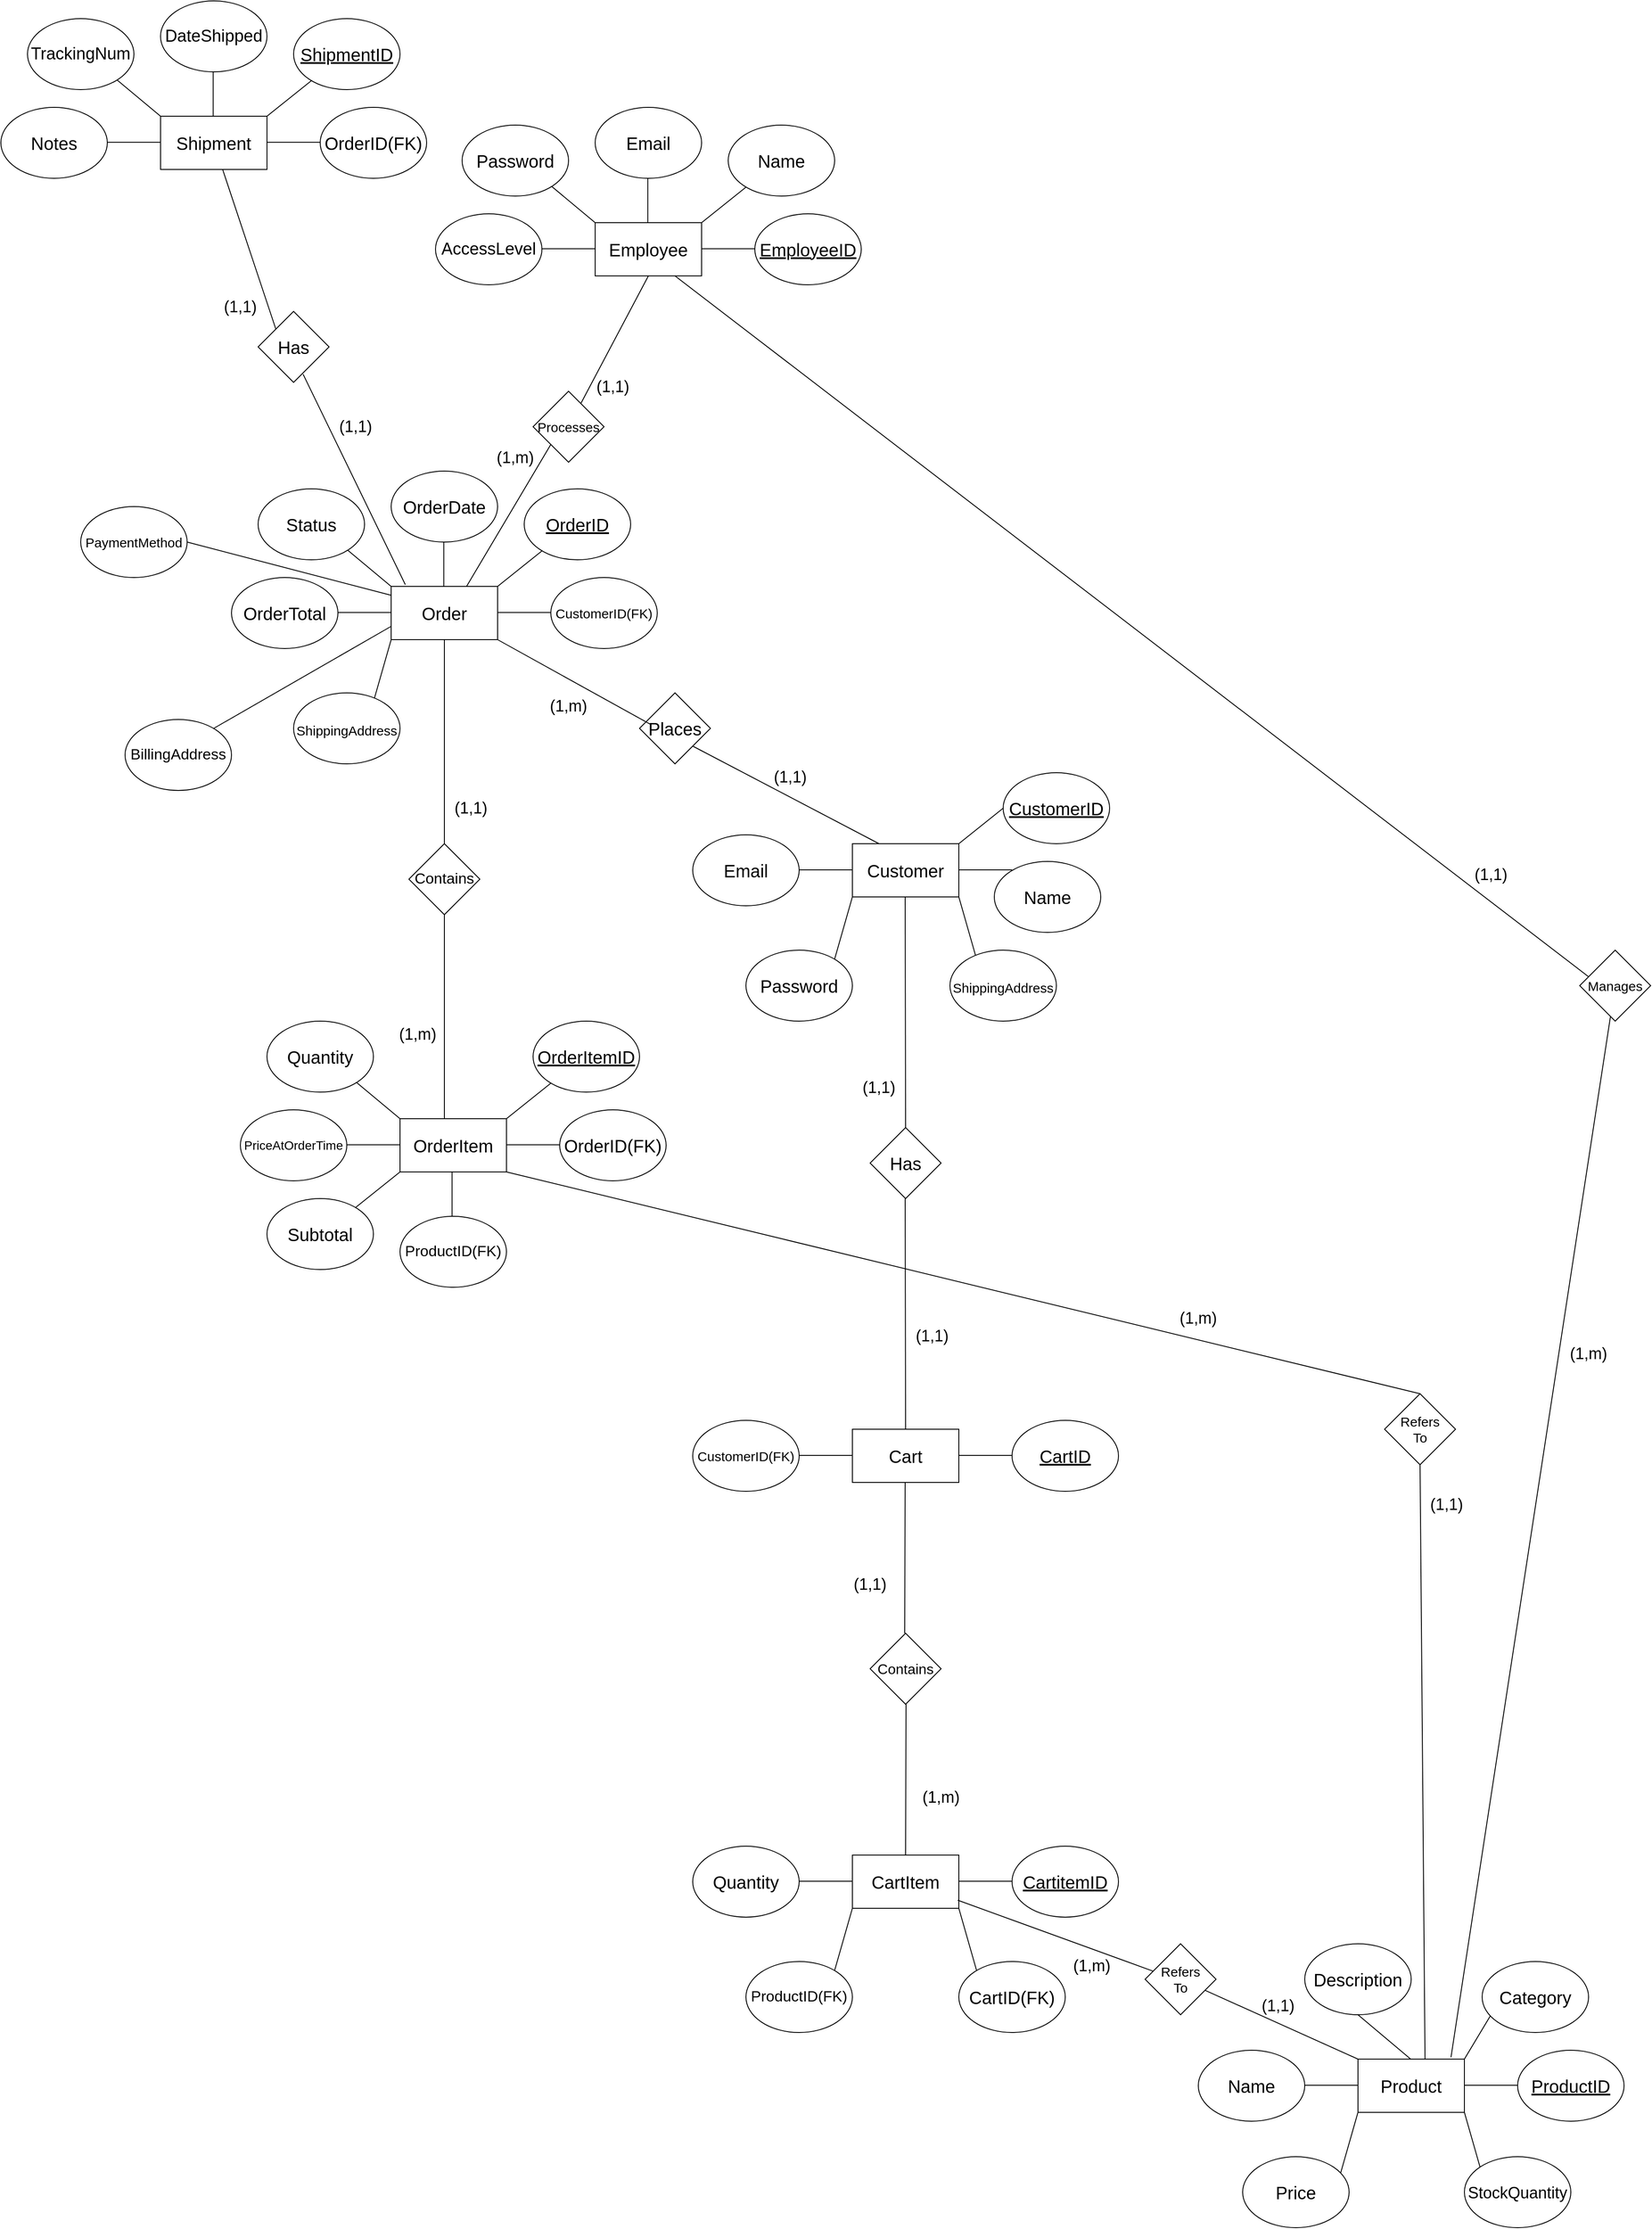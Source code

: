 <mxfile version="26.2.12">
  <diagram name="Page-1" id="-szqYYYk8ifJ6T_UxtlY">
    <mxGraphModel dx="3147" dy="559" grid="1" gridSize="10" guides="1" tooltips="1" connect="1" arrows="1" fold="1" page="1" pageScale="1" pageWidth="2000" pageHeight="1500" math="0" shadow="0">
      <root>
        <mxCell id="0" />
        <mxCell id="1" parent="0" />
        <mxCell id="KvInxFPOj0XlNf-vqHQx-1" value="&lt;span style=&quot;font-size: 20px;&quot;&gt;Customer&lt;/span&gt;" style="rounded=0;whiteSpace=wrap;html=1;" parent="1" vertex="1">
          <mxGeometry x="110" y="1160" width="120" height="60" as="geometry" />
        </mxCell>
        <mxCell id="KvInxFPOj0XlNf-vqHQx-3" value="&lt;span style=&quot;font-size: 20px;&quot;&gt;Name&lt;/span&gt;" style="ellipse;whiteSpace=wrap;html=1;" parent="1" vertex="1">
          <mxGeometry x="270" y="1180" width="120" height="80" as="geometry" />
        </mxCell>
        <mxCell id="KvInxFPOj0XlNf-vqHQx-5" value="" style="endArrow=none;html=1;rounded=0;" parent="1" edge="1">
          <mxGeometry width="50" height="50" relative="1" as="geometry">
            <mxPoint x="50" y="1189.5" as="sourcePoint" />
            <mxPoint x="110" y="1189.5" as="targetPoint" />
          </mxGeometry>
        </mxCell>
        <mxCell id="KvInxFPOj0XlNf-vqHQx-6" value="&lt;span style=&quot;font-size: 20px;&quot;&gt;Email&lt;/span&gt;" style="ellipse;whiteSpace=wrap;html=1;" parent="1" vertex="1">
          <mxGeometry x="-70" y="1150" width="120" height="80" as="geometry" />
        </mxCell>
        <mxCell id="KvInxFPOj0XlNf-vqHQx-7" value="" style="endArrow=none;html=1;rounded=0;labelPosition=center;verticalLabelPosition=middle;align=center;verticalAlign=middle;" parent="1" edge="1">
          <mxGeometry width="50" height="50" relative="1" as="geometry">
            <mxPoint x="90" y="1290" as="sourcePoint" />
            <mxPoint x="110" y="1220" as="targetPoint" />
          </mxGeometry>
        </mxCell>
        <mxCell id="KvInxFPOj0XlNf-vqHQx-10" value="" style="endArrow=none;html=1;rounded=0;" parent="1" edge="1">
          <mxGeometry width="50" height="50" relative="1" as="geometry">
            <mxPoint x="230" y="1189.5" as="sourcePoint" />
            <mxPoint x="290" y="1189.5" as="targetPoint" />
          </mxGeometry>
        </mxCell>
        <mxCell id="KvInxFPOj0XlNf-vqHQx-11" value="" style="endArrow=none;html=1;rounded=0;labelPosition=center;verticalLabelPosition=middle;align=center;verticalAlign=middle;" parent="1" edge="1">
          <mxGeometry width="50" height="50" relative="1" as="geometry">
            <mxPoint x="250" y="1290" as="sourcePoint" />
            <mxPoint x="230" y="1220" as="targetPoint" />
          </mxGeometry>
        </mxCell>
        <mxCell id="KvInxFPOj0XlNf-vqHQx-12" value="Password" style="ellipse;whiteSpace=wrap;html=1;fontSize=20;" parent="1" vertex="1">
          <mxGeometry x="-10" y="1280" width="120" height="80" as="geometry" />
        </mxCell>
        <mxCell id="KvInxFPOj0XlNf-vqHQx-13" value="&lt;font style=&quot;font-size: 15px;&quot;&gt;ShippingAddress&lt;/font&gt;" style="ellipse;whiteSpace=wrap;html=1;fontSize=20;" parent="1" vertex="1">
          <mxGeometry x="220" y="1280" width="120" height="80" as="geometry" />
        </mxCell>
        <mxCell id="KvInxFPOj0XlNf-vqHQx-14" value="" style="endArrow=none;html=1;rounded=0;" parent="1" edge="1">
          <mxGeometry width="50" height="50" relative="1" as="geometry">
            <mxPoint x="170" y="1480" as="sourcePoint" />
            <mxPoint x="169.5" y="1220" as="targetPoint" />
          </mxGeometry>
        </mxCell>
        <mxCell id="KvInxFPOj0XlNf-vqHQx-15" value="&lt;font style=&quot;font-size: 20px;&quot;&gt;Has&lt;/font&gt;" style="rhombus;whiteSpace=wrap;html=1;" parent="1" vertex="1">
          <mxGeometry x="130" y="1480" width="80" height="80" as="geometry" />
        </mxCell>
        <mxCell id="KvInxFPOj0XlNf-vqHQx-16" value="" style="endArrow=none;html=1;rounded=0;" parent="1" edge="1">
          <mxGeometry width="50" height="50" relative="1" as="geometry">
            <mxPoint x="170" y="1820" as="sourcePoint" />
            <mxPoint x="169.5" y="1560" as="targetPoint" />
          </mxGeometry>
        </mxCell>
        <mxCell id="KvInxFPOj0XlNf-vqHQx-17" value="&lt;font style=&quot;font-size: 20px;&quot;&gt;Cart&lt;/font&gt;" style="rounded=0;whiteSpace=wrap;html=1;" parent="1" vertex="1">
          <mxGeometry x="110" y="1820" width="120" height="60" as="geometry" />
        </mxCell>
        <mxCell id="XsVhqAIFuFSRFd4ncmZm-1" value="&lt;font style=&quot;font-size: 18px;&quot;&gt;(1,1)&lt;/font&gt;" style="text;html=1;align=center;verticalAlign=middle;whiteSpace=wrap;rounded=0;" parent="1" vertex="1">
          <mxGeometry x="110" y="1420" width="60" height="30" as="geometry" />
        </mxCell>
        <mxCell id="XsVhqAIFuFSRFd4ncmZm-2" value="&lt;font style=&quot;font-size: 18px;&quot;&gt;(1,1)&lt;/font&gt;" style="text;html=1;align=center;verticalAlign=middle;whiteSpace=wrap;rounded=0;" parent="1" vertex="1">
          <mxGeometry x="170" y="1700" width="60" height="30" as="geometry" />
        </mxCell>
        <mxCell id="XsVhqAIFuFSRFd4ncmZm-5" value="&lt;span style=&quot;font-size: 20px;&quot;&gt;&lt;u&gt;CartID&lt;/u&gt;&lt;/span&gt;" style="ellipse;whiteSpace=wrap;html=1;" parent="1" vertex="1">
          <mxGeometry x="290" y="1810" width="120" height="80" as="geometry" />
        </mxCell>
        <mxCell id="XsVhqAIFuFSRFd4ncmZm-6" value="" style="endArrow=none;html=1;rounded=0;" parent="1" edge="1">
          <mxGeometry width="50" height="50" relative="1" as="geometry">
            <mxPoint x="230" y="1160" as="sourcePoint" />
            <mxPoint x="280" y="1120" as="targetPoint" />
          </mxGeometry>
        </mxCell>
        <mxCell id="XsVhqAIFuFSRFd4ncmZm-7" value="&lt;span style=&quot;font-size: 20px;&quot;&gt;&lt;u&gt;CustomerID&lt;/u&gt;&lt;/span&gt;" style="ellipse;whiteSpace=wrap;html=1;" parent="1" vertex="1">
          <mxGeometry x="280" y="1080" width="120" height="80" as="geometry" />
        </mxCell>
        <mxCell id="XsVhqAIFuFSRFd4ncmZm-8" value="" style="endArrow=none;html=1;rounded=0;" parent="1" edge="1">
          <mxGeometry width="50" height="50" relative="1" as="geometry">
            <mxPoint x="50" y="1849.5" as="sourcePoint" />
            <mxPoint x="110" y="1849.5" as="targetPoint" />
          </mxGeometry>
        </mxCell>
        <mxCell id="XsVhqAIFuFSRFd4ncmZm-10" value="&lt;font style=&quot;font-size: 15px;&quot;&gt;CustomerID(FK)&lt;/font&gt;" style="ellipse;whiteSpace=wrap;html=1;" parent="1" vertex="1">
          <mxGeometry x="-70" y="1810" width="120" height="80" as="geometry" />
        </mxCell>
        <mxCell id="XsVhqAIFuFSRFd4ncmZm-11" value="&lt;span style=&quot;font-size: 20px;&quot;&gt;Product&lt;/span&gt;" style="rounded=0;whiteSpace=wrap;html=1;" parent="1" vertex="1">
          <mxGeometry x="680" y="2530" width="120" height="60" as="geometry" />
        </mxCell>
        <mxCell id="XsVhqAIFuFSRFd4ncmZm-12" value="" style="endArrow=none;html=1;rounded=0;" parent="1" edge="1">
          <mxGeometry width="50" height="50" relative="1" as="geometry">
            <mxPoint x="230" y="1849.44" as="sourcePoint" />
            <mxPoint x="290" y="1849.44" as="targetPoint" />
          </mxGeometry>
        </mxCell>
        <mxCell id="XsVhqAIFuFSRFd4ncmZm-13" value="" style="endArrow=none;html=1;rounded=0;" parent="1" edge="1">
          <mxGeometry width="50" height="50" relative="1" as="geometry">
            <mxPoint x="800" y="2559.44" as="sourcePoint" />
            <mxPoint x="860" y="2559.44" as="targetPoint" />
          </mxGeometry>
        </mxCell>
        <mxCell id="XsVhqAIFuFSRFd4ncmZm-14" value="&lt;span style=&quot;font-size: 20px;&quot;&gt;&lt;u&gt;ProductI&lt;/u&gt;&lt;/span&gt;&lt;u style=&quot;font-size: 20px; background-color: transparent; color: light-dark(rgb(0, 0, 0), rgb(255, 255, 255));&quot;&gt;D&lt;/u&gt;" style="ellipse;whiteSpace=wrap;html=1;" parent="1" vertex="1">
          <mxGeometry x="860" y="2520" width="120" height="80" as="geometry" />
        </mxCell>
        <mxCell id="XsVhqAIFuFSRFd4ncmZm-15" value="&lt;span style=&quot;font-size: 20px;&quot;&gt;Name&lt;/span&gt;" style="ellipse;whiteSpace=wrap;html=1;" parent="1" vertex="1">
          <mxGeometry x="500" y="2520" width="120" height="80" as="geometry" />
        </mxCell>
        <mxCell id="XsVhqAIFuFSRFd4ncmZm-16" value="" style="endArrow=none;html=1;rounded=0;" parent="1" edge="1">
          <mxGeometry width="50" height="50" relative="1" as="geometry">
            <mxPoint x="620" y="2559.44" as="sourcePoint" />
            <mxPoint x="680" y="2559.44" as="targetPoint" />
          </mxGeometry>
        </mxCell>
        <mxCell id="XsVhqAIFuFSRFd4ncmZm-17" value="" style="endArrow=none;html=1;rounded=0;labelPosition=center;verticalLabelPosition=middle;align=center;verticalAlign=middle;" parent="1" edge="1">
          <mxGeometry width="50" height="50" relative="1" as="geometry">
            <mxPoint x="660" y="2660" as="sourcePoint" />
            <mxPoint x="680" y="2590" as="targetPoint" />
          </mxGeometry>
        </mxCell>
        <mxCell id="XsVhqAIFuFSRFd4ncmZm-18" value="&lt;span style=&quot;font-size: 20px;&quot;&gt;Price&lt;/span&gt;" style="ellipse;whiteSpace=wrap;html=1;" parent="1" vertex="1">
          <mxGeometry x="550" y="2640" width="120" height="80" as="geometry" />
        </mxCell>
        <mxCell id="XsVhqAIFuFSRFd4ncmZm-19" value="" style="endArrow=none;html=1;rounded=0;labelPosition=center;verticalLabelPosition=middle;align=center;verticalAlign=middle;" parent="1" edge="1">
          <mxGeometry width="50" height="50" relative="1" as="geometry">
            <mxPoint x="820" y="2660" as="sourcePoint" />
            <mxPoint x="800" y="2590" as="targetPoint" />
          </mxGeometry>
        </mxCell>
        <mxCell id="XsVhqAIFuFSRFd4ncmZm-20" value="&lt;font style=&quot;font-size: 18px;&quot;&gt;StockQuantity&lt;/font&gt;" style="ellipse;whiteSpace=wrap;html=1;fontSize=20;" parent="1" vertex="1">
          <mxGeometry x="800" y="2640" width="120" height="80" as="geometry" />
        </mxCell>
        <mxCell id="XsVhqAIFuFSRFd4ncmZm-21" value="" style="endArrow=none;html=1;rounded=0;exitX=0.5;exitY=1;exitDx=0;exitDy=0;" parent="1" source="XsVhqAIFuFSRFd4ncmZm-22" edge="1">
          <mxGeometry width="50" height="50" relative="1" as="geometry">
            <mxPoint x="739.44" y="2480" as="sourcePoint" />
            <mxPoint x="739.44" y="2530" as="targetPoint" />
          </mxGeometry>
        </mxCell>
        <mxCell id="XsVhqAIFuFSRFd4ncmZm-22" value="&lt;span style=&quot;font-size: 20px;&quot;&gt;Description&lt;/span&gt;" style="ellipse;whiteSpace=wrap;html=1;" parent="1" vertex="1">
          <mxGeometry x="620" y="2400" width="120" height="80" as="geometry" />
        </mxCell>
        <mxCell id="XsVhqAIFuFSRFd4ncmZm-23" value="&lt;font style=&quot;font-size: 20px;&quot;&gt;CartI&lt;/font&gt;&lt;span style=&quot;font-size: 20px; background-color: transparent; color: light-dark(rgb(0, 0, 0), rgb(255, 255, 255));&quot;&gt;tem&lt;/span&gt;" style="rounded=0;whiteSpace=wrap;html=1;" parent="1" vertex="1">
          <mxGeometry x="110" y="2300" width="120" height="60" as="geometry" />
        </mxCell>
        <mxCell id="XsVhqAIFuFSRFd4ncmZm-24" value="" style="endArrow=none;html=1;rounded=0;" parent="1" edge="1">
          <mxGeometry width="50" height="50" relative="1" as="geometry">
            <mxPoint x="830" y="2480" as="sourcePoint" />
            <mxPoint x="800" y="2530" as="targetPoint" />
          </mxGeometry>
        </mxCell>
        <mxCell id="IczP0iukMA_feGXbjKvN-1" value="&lt;font style=&quot;font-size: 20px;&quot;&gt;Category&lt;/font&gt;" style="ellipse;whiteSpace=wrap;html=1;" parent="1" vertex="1">
          <mxGeometry x="820" y="2420" width="120" height="80" as="geometry" />
        </mxCell>
        <mxCell id="IczP0iukMA_feGXbjKvN-3" value="" style="endArrow=none;html=1;rounded=0;" parent="1" edge="1">
          <mxGeometry width="50" height="50" relative="1" as="geometry">
            <mxPoint x="230" y="2329.5" as="sourcePoint" />
            <mxPoint x="290" y="2329.5" as="targetPoint" />
          </mxGeometry>
        </mxCell>
        <mxCell id="IczP0iukMA_feGXbjKvN-4" value="&lt;span style=&quot;font-size: 20px;&quot;&gt;&lt;u&gt;CartitemI&lt;/u&gt;&lt;/span&gt;&lt;u style=&quot;font-size: 20px; background-color: transparent; color: light-dark(rgb(0, 0, 0), rgb(255, 255, 255));&quot;&gt;D&lt;/u&gt;" style="ellipse;whiteSpace=wrap;html=1;" parent="1" vertex="1">
          <mxGeometry x="290" y="2290" width="120" height="80" as="geometry" />
        </mxCell>
        <mxCell id="IczP0iukMA_feGXbjKvN-5" value="" style="endArrow=none;html=1;rounded=0;labelPosition=center;verticalLabelPosition=middle;align=center;verticalAlign=middle;" parent="1" edge="1">
          <mxGeometry width="50" height="50" relative="1" as="geometry">
            <mxPoint x="250" y="2430" as="sourcePoint" />
            <mxPoint x="230" y="2360" as="targetPoint" />
          </mxGeometry>
        </mxCell>
        <mxCell id="IczP0iukMA_feGXbjKvN-6" value="&lt;span style=&quot;font-size: 20px;&quot;&gt;CartID(FK)&lt;/span&gt;" style="ellipse;whiteSpace=wrap;html=1;" parent="1" vertex="1">
          <mxGeometry x="230" y="2420" width="120" height="80" as="geometry" />
        </mxCell>
        <mxCell id="IczP0iukMA_feGXbjKvN-7" value="" style="endArrow=none;html=1;rounded=0;labelPosition=center;verticalLabelPosition=middle;align=center;verticalAlign=middle;" parent="1" edge="1">
          <mxGeometry width="50" height="50" relative="1" as="geometry">
            <mxPoint x="90" y="2430" as="sourcePoint" />
            <mxPoint x="110" y="2360" as="targetPoint" />
          </mxGeometry>
        </mxCell>
        <mxCell id="IczP0iukMA_feGXbjKvN-8" value="&lt;font style=&quot;font-size: 17px;&quot;&gt;ProductID(FK)&lt;/font&gt;" style="ellipse;whiteSpace=wrap;html=1;" parent="1" vertex="1">
          <mxGeometry x="-10" y="2420" width="120" height="80" as="geometry" />
        </mxCell>
        <mxCell id="IczP0iukMA_feGXbjKvN-9" value="" style="endArrow=none;html=1;rounded=0;" parent="1" edge="1">
          <mxGeometry width="50" height="50" relative="1" as="geometry">
            <mxPoint x="50" y="2329.5" as="sourcePoint" />
            <mxPoint x="110" y="2329.5" as="targetPoint" />
          </mxGeometry>
        </mxCell>
        <mxCell id="IczP0iukMA_feGXbjKvN-10" value="&lt;span style=&quot;font-size: 20px;&quot;&gt;Quantity&lt;/span&gt;" style="ellipse;whiteSpace=wrap;html=1;" parent="1" vertex="1">
          <mxGeometry x="-70" y="2290" width="120" height="80" as="geometry" />
        </mxCell>
        <mxCell id="IczP0iukMA_feGXbjKvN-11" value="&lt;span style=&quot;font-size: 20px;&quot;&gt;Order&lt;/span&gt;" style="rounded=0;whiteSpace=wrap;html=1;" parent="1" vertex="1">
          <mxGeometry x="-410" y="870" width="120" height="60" as="geometry" />
        </mxCell>
        <mxCell id="IczP0iukMA_feGXbjKvN-12" value="" style="endArrow=none;html=1;rounded=0;" parent="1" edge="1">
          <mxGeometry width="50" height="50" relative="1" as="geometry">
            <mxPoint x="-290" y="870" as="sourcePoint" />
            <mxPoint x="-240" y="830" as="targetPoint" />
          </mxGeometry>
        </mxCell>
        <mxCell id="IczP0iukMA_feGXbjKvN-13" value="&lt;span style=&quot;font-size: 20px;&quot;&gt;&lt;u&gt;OrderID&lt;/u&gt;&lt;/span&gt;" style="ellipse;whiteSpace=wrap;html=1;" parent="1" vertex="1">
          <mxGeometry x="-260" y="760" width="120" height="80" as="geometry" />
        </mxCell>
        <mxCell id="IczP0iukMA_feGXbjKvN-14" value="" style="endArrow=none;html=1;rounded=0;" parent="1" edge="1">
          <mxGeometry width="50" height="50" relative="1" as="geometry">
            <mxPoint x="-290" y="899.33" as="sourcePoint" />
            <mxPoint x="-230" y="899.33" as="targetPoint" />
          </mxGeometry>
        </mxCell>
        <mxCell id="IczP0iukMA_feGXbjKvN-15" value="&lt;font style=&quot;font-size: 15px;&quot;&gt;CustomerID(FK)&lt;/font&gt;" style="ellipse;whiteSpace=wrap;html=1;" parent="1" vertex="1">
          <mxGeometry x="-230" y="860" width="120" height="80" as="geometry" />
        </mxCell>
        <mxCell id="IczP0iukMA_feGXbjKvN-16" value="" style="endArrow=none;html=1;rounded=0;" parent="1" edge="1">
          <mxGeometry width="50" height="50" relative="1" as="geometry">
            <mxPoint x="-350.67" y="820" as="sourcePoint" />
            <mxPoint x="-350.67" y="870" as="targetPoint" />
          </mxGeometry>
        </mxCell>
        <mxCell id="IczP0iukMA_feGXbjKvN-17" value="&lt;span style=&quot;font-size: 20px;&quot;&gt;OrderDate&lt;/span&gt;" style="ellipse;whiteSpace=wrap;html=1;" parent="1" vertex="1">
          <mxGeometry x="-410" y="740" width="120" height="80" as="geometry" />
        </mxCell>
        <mxCell id="IczP0iukMA_feGXbjKvN-19" value="" style="endArrow=none;html=1;rounded=0;labelPosition=center;verticalLabelPosition=middle;align=center;verticalAlign=middle;" parent="1" edge="1">
          <mxGeometry width="50" height="50" relative="1" as="geometry">
            <mxPoint x="-410" y="870" as="sourcePoint" />
            <mxPoint x="-470" y="820" as="targetPoint" />
          </mxGeometry>
        </mxCell>
        <mxCell id="IczP0iukMA_feGXbjKvN-20" value="&lt;span style=&quot;font-size: 20px;&quot;&gt;Status&lt;/span&gt;" style="ellipse;whiteSpace=wrap;html=1;" parent="1" vertex="1">
          <mxGeometry x="-560" y="760" width="120" height="80" as="geometry" />
        </mxCell>
        <mxCell id="IczP0iukMA_feGXbjKvN-21" value="" style="endArrow=none;html=1;rounded=0;labelPosition=center;verticalLabelPosition=middle;align=center;verticalAlign=middle;" parent="1" edge="1">
          <mxGeometry width="50" height="50" relative="1" as="geometry">
            <mxPoint x="-430" y="1000" as="sourcePoint" />
            <mxPoint x="-410" y="930" as="targetPoint" />
          </mxGeometry>
        </mxCell>
        <mxCell id="IczP0iukMA_feGXbjKvN-22" value="&lt;font style=&quot;font-size: 15px;&quot;&gt;ShippingAddress&lt;/font&gt;" style="ellipse;whiteSpace=wrap;html=1;fontSize=20;" parent="1" vertex="1">
          <mxGeometry x="-520" y="990" width="120" height="80" as="geometry" />
        </mxCell>
        <mxCell id="IczP0iukMA_feGXbjKvN-25" value="&lt;font style=&quot;font-size: 17px;&quot;&gt;BillingAddress&lt;/font&gt;" style="ellipse;whiteSpace=wrap;html=1;" parent="1" vertex="1">
          <mxGeometry x="-710" y="1020" width="120" height="80" as="geometry" />
        </mxCell>
        <mxCell id="IczP0iukMA_feGXbjKvN-26" value="" style="endArrow=none;html=1;rounded=0;" parent="1" edge="1">
          <mxGeometry width="50" height="50" relative="1" as="geometry">
            <mxPoint x="-470" y="899.33" as="sourcePoint" />
            <mxPoint x="-410" y="899.33" as="targetPoint" />
          </mxGeometry>
        </mxCell>
        <mxCell id="IczP0iukMA_feGXbjKvN-27" value="&lt;span style=&quot;font-size: 20px;&quot;&gt;OrderTotal&lt;/span&gt;" style="ellipse;whiteSpace=wrap;html=1;" parent="1" vertex="1">
          <mxGeometry x="-590" y="860" width="120" height="80" as="geometry" />
        </mxCell>
        <mxCell id="IczP0iukMA_feGXbjKvN-28" value="&lt;span style=&quot;font-size: 20px;&quot;&gt;OrderItem&lt;/span&gt;" style="rounded=0;whiteSpace=wrap;html=1;" parent="1" vertex="1">
          <mxGeometry x="-400" y="1470" width="120" height="60" as="geometry" />
        </mxCell>
        <mxCell id="IczP0iukMA_feGXbjKvN-29" value="" style="endArrow=none;html=1;rounded=0;" parent="1" edge="1">
          <mxGeometry width="50" height="50" relative="1" as="geometry">
            <mxPoint x="-280" y="1470" as="sourcePoint" />
            <mxPoint x="-230" y="1430" as="targetPoint" />
          </mxGeometry>
        </mxCell>
        <mxCell id="IczP0iukMA_feGXbjKvN-30" value="&lt;span style=&quot;font-size: 20px;&quot;&gt;&lt;u&gt;OrderItemID&lt;/u&gt;&lt;/span&gt;" style="ellipse;whiteSpace=wrap;html=1;" parent="1" vertex="1">
          <mxGeometry x="-250" y="1360" width="120" height="80" as="geometry" />
        </mxCell>
        <mxCell id="IczP0iukMA_feGXbjKvN-31" value="" style="endArrow=none;html=1;rounded=0;" parent="1" edge="1">
          <mxGeometry width="50" height="50" relative="1" as="geometry">
            <mxPoint x="-280" y="1499.33" as="sourcePoint" />
            <mxPoint x="-220" y="1499.33" as="targetPoint" />
          </mxGeometry>
        </mxCell>
        <mxCell id="IczP0iukMA_feGXbjKvN-32" value="&lt;span style=&quot;font-size: 20px;&quot;&gt;OrderID(FK)&lt;/span&gt;" style="ellipse;whiteSpace=wrap;html=1;" parent="1" vertex="1">
          <mxGeometry x="-220" y="1460" width="120" height="80" as="geometry" />
        </mxCell>
        <mxCell id="IczP0iukMA_feGXbjKvN-33" value="" style="endArrow=none;html=1;rounded=0;" parent="1" edge="1">
          <mxGeometry width="50" height="50" relative="1" as="geometry">
            <mxPoint x="-341.33" y="1530" as="sourcePoint" />
            <mxPoint x="-341.33" y="1580" as="targetPoint" />
          </mxGeometry>
        </mxCell>
        <mxCell id="IczP0iukMA_feGXbjKvN-34" value="&lt;font style=&quot;font-size: 17px;&quot;&gt;ProductID(FK)&lt;/font&gt;" style="ellipse;whiteSpace=wrap;html=1;" parent="1" vertex="1">
          <mxGeometry x="-400" y="1580" width="120" height="80" as="geometry" />
        </mxCell>
        <mxCell id="IczP0iukMA_feGXbjKvN-35" value="" style="endArrow=none;html=1;rounded=0;labelPosition=center;verticalLabelPosition=middle;align=center;verticalAlign=middle;" parent="1" edge="1">
          <mxGeometry width="50" height="50" relative="1" as="geometry">
            <mxPoint x="-400" y="1470" as="sourcePoint" />
            <mxPoint x="-460" y="1420" as="targetPoint" />
          </mxGeometry>
        </mxCell>
        <mxCell id="IczP0iukMA_feGXbjKvN-36" value="&lt;span style=&quot;font-size: 20px;&quot;&gt;Quantity&lt;/span&gt;" style="ellipse;whiteSpace=wrap;html=1;" parent="1" vertex="1">
          <mxGeometry x="-550" y="1360" width="120" height="80" as="geometry" />
        </mxCell>
        <mxCell id="IczP0iukMA_feGXbjKvN-41" value="" style="endArrow=none;html=1;rounded=0;" parent="1" edge="1">
          <mxGeometry width="50" height="50" relative="1" as="geometry">
            <mxPoint x="-460" y="1499.33" as="sourcePoint" />
            <mxPoint x="-400" y="1499.33" as="targetPoint" />
          </mxGeometry>
        </mxCell>
        <mxCell id="IczP0iukMA_feGXbjKvN-42" value="&lt;font style=&quot;font-size: 14px;&quot;&gt;PriceAtOrderTime&lt;/font&gt;" style="ellipse;whiteSpace=wrap;html=1;" parent="1" vertex="1">
          <mxGeometry x="-580" y="1460" width="120" height="80" as="geometry" />
        </mxCell>
        <mxCell id="IczP0iukMA_feGXbjKvN-43" value="&lt;span style=&quot;font-size: 20px;&quot;&gt;Employee&lt;/span&gt;" style="rounded=0;whiteSpace=wrap;html=1;" parent="1" vertex="1">
          <mxGeometry x="-180" y="460" width="120" height="60" as="geometry" />
        </mxCell>
        <mxCell id="IczP0iukMA_feGXbjKvN-44" value="" style="endArrow=none;html=1;rounded=0;" parent="1" edge="1">
          <mxGeometry width="50" height="50" relative="1" as="geometry">
            <mxPoint x="-60" y="460" as="sourcePoint" />
            <mxPoint x="-10" y="420" as="targetPoint" />
          </mxGeometry>
        </mxCell>
        <mxCell id="IczP0iukMA_feGXbjKvN-45" value="&lt;span style=&quot;font-size: 20px;&quot;&gt;Name&lt;/span&gt;" style="ellipse;whiteSpace=wrap;html=1;" parent="1" vertex="1">
          <mxGeometry x="-30" y="350" width="120" height="80" as="geometry" />
        </mxCell>
        <mxCell id="IczP0iukMA_feGXbjKvN-46" value="" style="endArrow=none;html=1;rounded=0;" parent="1" edge="1">
          <mxGeometry width="50" height="50" relative="1" as="geometry">
            <mxPoint x="-60" y="489.33" as="sourcePoint" />
            <mxPoint y="489.33" as="targetPoint" />
          </mxGeometry>
        </mxCell>
        <mxCell id="IczP0iukMA_feGXbjKvN-47" value="&lt;span style=&quot;font-size: 20px;&quot;&gt;&lt;u&gt;EmployeeID&lt;/u&gt;&lt;/span&gt;" style="ellipse;whiteSpace=wrap;html=1;" parent="1" vertex="1">
          <mxGeometry y="450" width="120" height="80" as="geometry" />
        </mxCell>
        <mxCell id="IczP0iukMA_feGXbjKvN-48" value="" style="endArrow=none;html=1;rounded=0;" parent="1" edge="1">
          <mxGeometry width="50" height="50" relative="1" as="geometry">
            <mxPoint x="-120.67" y="410" as="sourcePoint" />
            <mxPoint x="-120.67" y="460" as="targetPoint" />
          </mxGeometry>
        </mxCell>
        <mxCell id="IczP0iukMA_feGXbjKvN-49" value="&lt;span style=&quot;font-size: 20px;&quot;&gt;Email&lt;/span&gt;" style="ellipse;whiteSpace=wrap;html=1;" parent="1" vertex="1">
          <mxGeometry x="-180" y="330" width="120" height="80" as="geometry" />
        </mxCell>
        <mxCell id="IczP0iukMA_feGXbjKvN-50" value="" style="endArrow=none;html=1;rounded=0;labelPosition=center;verticalLabelPosition=middle;align=center;verticalAlign=middle;" parent="1" edge="1">
          <mxGeometry width="50" height="50" relative="1" as="geometry">
            <mxPoint x="-180" y="460" as="sourcePoint" />
            <mxPoint x="-240" y="410" as="targetPoint" />
          </mxGeometry>
        </mxCell>
        <mxCell id="IczP0iukMA_feGXbjKvN-51" value="&lt;span style=&quot;font-size: 20px;&quot;&gt;Password&lt;/span&gt;" style="ellipse;whiteSpace=wrap;html=1;" parent="1" vertex="1">
          <mxGeometry x="-330" y="350" width="120" height="80" as="geometry" />
        </mxCell>
        <mxCell id="IczP0iukMA_feGXbjKvN-56" value="" style="endArrow=none;html=1;rounded=0;" parent="1" edge="1">
          <mxGeometry width="50" height="50" relative="1" as="geometry">
            <mxPoint x="-240" y="489.33" as="sourcePoint" />
            <mxPoint x="-180" y="489.33" as="targetPoint" />
          </mxGeometry>
        </mxCell>
        <mxCell id="IczP0iukMA_feGXbjKvN-57" value="&lt;font style=&quot;font-size: 19px;&quot;&gt;AccessLevel&lt;/font&gt;" style="ellipse;whiteSpace=wrap;html=1;" parent="1" vertex="1">
          <mxGeometry x="-360" y="450" width="120" height="80" as="geometry" />
        </mxCell>
        <mxCell id="IczP0iukMA_feGXbjKvN-58" value="&lt;span style=&quot;font-size: 20px;&quot;&gt;Shipment&lt;/span&gt;" style="rounded=0;whiteSpace=wrap;html=1;" parent="1" vertex="1">
          <mxGeometry x="-670" y="340" width="120" height="60" as="geometry" />
        </mxCell>
        <mxCell id="IczP0iukMA_feGXbjKvN-59" value="" style="endArrow=none;html=1;rounded=0;" parent="1" edge="1">
          <mxGeometry width="50" height="50" relative="1" as="geometry">
            <mxPoint x="-550" y="340" as="sourcePoint" />
            <mxPoint x="-500" y="300" as="targetPoint" />
          </mxGeometry>
        </mxCell>
        <mxCell id="IczP0iukMA_feGXbjKvN-60" value="&lt;span style=&quot;font-size: 20px;&quot;&gt;&lt;u&gt;ShipmentID&lt;/u&gt;&lt;/span&gt;" style="ellipse;whiteSpace=wrap;html=1;" parent="1" vertex="1">
          <mxGeometry x="-520" y="230" width="120" height="80" as="geometry" />
        </mxCell>
        <mxCell id="IczP0iukMA_feGXbjKvN-61" value="" style="endArrow=none;html=1;rounded=0;" parent="1" edge="1">
          <mxGeometry width="50" height="50" relative="1" as="geometry">
            <mxPoint x="-550" y="369.33" as="sourcePoint" />
            <mxPoint x="-490" y="369.33" as="targetPoint" />
          </mxGeometry>
        </mxCell>
        <mxCell id="IczP0iukMA_feGXbjKvN-62" value="&lt;span style=&quot;font-size: 20px;&quot;&gt;OrderID(FK)&lt;/span&gt;" style="ellipse;whiteSpace=wrap;html=1;" parent="1" vertex="1">
          <mxGeometry x="-490" y="330" width="120" height="80" as="geometry" />
        </mxCell>
        <mxCell id="IczP0iukMA_feGXbjKvN-63" value="" style="endArrow=none;html=1;rounded=0;" parent="1" edge="1">
          <mxGeometry width="50" height="50" relative="1" as="geometry">
            <mxPoint x="-610.67" y="290" as="sourcePoint" />
            <mxPoint x="-610.67" y="340" as="targetPoint" />
          </mxGeometry>
        </mxCell>
        <mxCell id="IczP0iukMA_feGXbjKvN-64" value="&lt;font style=&quot;font-size: 19px;&quot;&gt;DateShipped&lt;/font&gt;" style="ellipse;whiteSpace=wrap;html=1;" parent="1" vertex="1">
          <mxGeometry x="-670" y="210" width="120" height="80" as="geometry" />
        </mxCell>
        <mxCell id="IczP0iukMA_feGXbjKvN-65" value="" style="endArrow=none;html=1;rounded=0;labelPosition=center;verticalLabelPosition=middle;align=center;verticalAlign=middle;" parent="1" edge="1">
          <mxGeometry width="50" height="50" relative="1" as="geometry">
            <mxPoint x="-670" y="340" as="sourcePoint" />
            <mxPoint x="-730" y="290" as="targetPoint" />
          </mxGeometry>
        </mxCell>
        <mxCell id="IczP0iukMA_feGXbjKvN-66" value="&lt;font style=&quot;font-size: 19px;&quot;&gt;TrackingNum&lt;/font&gt;" style="ellipse;whiteSpace=wrap;html=1;" parent="1" vertex="1">
          <mxGeometry x="-820" y="230" width="120" height="80" as="geometry" />
        </mxCell>
        <mxCell id="IczP0iukMA_feGXbjKvN-67" value="" style="endArrow=none;html=1;rounded=0;" parent="1" edge="1">
          <mxGeometry width="50" height="50" relative="1" as="geometry">
            <mxPoint x="-730" y="369.33" as="sourcePoint" />
            <mxPoint x="-670" y="369.33" as="targetPoint" />
          </mxGeometry>
        </mxCell>
        <mxCell id="IczP0iukMA_feGXbjKvN-68" value="&lt;font style=&quot;font-size: 20px;&quot;&gt;Notes&lt;/font&gt;" style="ellipse;whiteSpace=wrap;html=1;" parent="1" vertex="1">
          <mxGeometry x="-850" y="330" width="120" height="80" as="geometry" />
        </mxCell>
        <mxCell id="IczP0iukMA_feGXbjKvN-69" value="" style="endArrow=none;html=1;rounded=0;" parent="1" edge="1">
          <mxGeometry width="50" height="50" relative="1" as="geometry">
            <mxPoint x="169" y="2050" as="sourcePoint" />
            <mxPoint x="169.47" y="1880" as="targetPoint" />
          </mxGeometry>
        </mxCell>
        <mxCell id="IczP0iukMA_feGXbjKvN-70" value="&lt;font style=&quot;font-size: 16px;&quot;&gt;Contains&lt;/font&gt;" style="rhombus;whiteSpace=wrap;html=1;" parent="1" vertex="1">
          <mxGeometry x="130" y="2050" width="80" height="80" as="geometry" />
        </mxCell>
        <mxCell id="IczP0iukMA_feGXbjKvN-71" value="" style="endArrow=none;html=1;rounded=0;" parent="1" edge="1">
          <mxGeometry width="50" height="50" relative="1" as="geometry">
            <mxPoint x="170" y="2300" as="sourcePoint" />
            <mxPoint x="170.47" y="2130" as="targetPoint" />
          </mxGeometry>
        </mxCell>
        <mxCell id="IczP0iukMA_feGXbjKvN-72" value="&lt;font style=&quot;font-size: 18px;&quot;&gt;(1,1)&lt;/font&gt;" style="text;html=1;align=center;verticalAlign=middle;whiteSpace=wrap;rounded=0;" parent="1" vertex="1">
          <mxGeometry x="100" y="1980" width="60" height="30" as="geometry" />
        </mxCell>
        <mxCell id="IczP0iukMA_feGXbjKvN-73" value="&lt;font style=&quot;font-size: 18px;&quot;&gt;(1,m)&lt;/font&gt;" style="text;html=1;align=center;verticalAlign=middle;whiteSpace=wrap;rounded=0;" parent="1" vertex="1">
          <mxGeometry x="180" y="2220" width="60" height="30" as="geometry" />
        </mxCell>
        <mxCell id="IczP0iukMA_feGXbjKvN-75" value="&lt;font style=&quot;font-size: 15px;&quot;&gt;Refers&lt;/font&gt;&lt;div&gt;&lt;font style=&quot;font-size: 15px;&quot;&gt;To&lt;/font&gt;&lt;/div&gt;" style="rhombus;whiteSpace=wrap;html=1;" parent="1" vertex="1">
          <mxGeometry x="440" y="2400" width="80" height="80" as="geometry" />
        </mxCell>
        <mxCell id="IczP0iukMA_feGXbjKvN-76" value="" style="endArrow=none;html=1;rounded=0;exitX=0;exitY=0;exitDx=0;exitDy=0;" parent="1" source="XsVhqAIFuFSRFd4ncmZm-11" target="IczP0iukMA_feGXbjKvN-75" edge="1">
          <mxGeometry width="50" height="50" relative="1" as="geometry">
            <mxPoint x="560" y="2530" as="sourcePoint" />
            <mxPoint x="610" y="2480" as="targetPoint" />
          </mxGeometry>
        </mxCell>
        <mxCell id="IczP0iukMA_feGXbjKvN-77" value="" style="endArrow=none;html=1;rounded=0;exitX=0.99;exitY=0.848;exitDx=0;exitDy=0;exitPerimeter=0;entryX=0.119;entryY=0.388;entryDx=0;entryDy=0;entryPerimeter=0;" parent="1" source="XsVhqAIFuFSRFd4ncmZm-23" target="IczP0iukMA_feGXbjKvN-75" edge="1">
          <mxGeometry width="50" height="50" relative="1" as="geometry">
            <mxPoint x="240" y="2360" as="sourcePoint" />
            <mxPoint x="570" y="2470" as="targetPoint" />
          </mxGeometry>
        </mxCell>
        <mxCell id="IczP0iukMA_feGXbjKvN-78" value="&lt;font style=&quot;font-size: 18px;&quot;&gt;(1,1)&lt;/font&gt;" style="text;html=1;align=center;verticalAlign=middle;whiteSpace=wrap;rounded=0;" parent="1" vertex="1">
          <mxGeometry x="560" y="2455" width="60" height="30" as="geometry" />
        </mxCell>
        <mxCell id="IczP0iukMA_feGXbjKvN-79" value="&lt;font style=&quot;font-size: 18px;&quot;&gt;(1,m)&lt;/font&gt;" style="text;html=1;align=center;verticalAlign=middle;whiteSpace=wrap;rounded=0;" parent="1" vertex="1">
          <mxGeometry x="350" y="2410" width="60" height="30" as="geometry" />
        </mxCell>
        <mxCell id="IczP0iukMA_feGXbjKvN-81" value="&lt;span style=&quot;font-size: 20px;&quot;&gt;Places&lt;/span&gt;" style="rhombus;whiteSpace=wrap;html=1;" parent="1" vertex="1">
          <mxGeometry x="-130" y="990" width="80" height="80" as="geometry" />
        </mxCell>
        <mxCell id="IczP0iukMA_feGXbjKvN-82" value="" style="endArrow=none;html=1;rounded=0;entryX=0.25;entryY=0;entryDx=0;entryDy=0;" parent="1" target="KvInxFPOj0XlNf-vqHQx-1" edge="1">
          <mxGeometry width="50" height="50" relative="1" as="geometry">
            <mxPoint x="-70" y="1050" as="sourcePoint" />
            <mxPoint x="115" y="940" as="targetPoint" />
          </mxGeometry>
        </mxCell>
        <mxCell id="IczP0iukMA_feGXbjKvN-83" value="" style="endArrow=none;html=1;rounded=0;exitX=1;exitY=1;exitDx=0;exitDy=0;entryX=0.148;entryY=0.44;entryDx=0;entryDy=0;entryPerimeter=0;" parent="1" source="IczP0iukMA_feGXbjKvN-11" target="IczP0iukMA_feGXbjKvN-81" edge="1">
          <mxGeometry width="50" height="50" relative="1" as="geometry">
            <mxPoint x="40" y="1000" as="sourcePoint" />
            <mxPoint x="-36.047" y="1066.047" as="targetPoint" />
          </mxGeometry>
        </mxCell>
        <mxCell id="IczP0iukMA_feGXbjKvN-84" value="&lt;font style=&quot;font-size: 18px;&quot;&gt;(1,1)&lt;/font&gt;" style="text;html=1;align=center;verticalAlign=middle;whiteSpace=wrap;rounded=0;" parent="1" vertex="1">
          <mxGeometry x="10" y="1070" width="60" height="30" as="geometry" />
        </mxCell>
        <mxCell id="IczP0iukMA_feGXbjKvN-85" value="&lt;font style=&quot;font-size: 18px;&quot;&gt;(1,m)&lt;/font&gt;" style="text;html=1;align=center;verticalAlign=middle;whiteSpace=wrap;rounded=0;" parent="1" vertex="1">
          <mxGeometry x="-240" y="990" width="60" height="30" as="geometry" />
        </mxCell>
        <mxCell id="IczP0iukMA_feGXbjKvN-87" value="" style="endArrow=none;html=1;rounded=0;exitX=0;exitY=0.75;exitDx=0;exitDy=0;" parent="1" source="IczP0iukMA_feGXbjKvN-11" edge="1">
          <mxGeometry width="50" height="50" relative="1" as="geometry">
            <mxPoint x="-589.67" y="1000" as="sourcePoint" />
            <mxPoint x="-610" y="1030" as="targetPoint" />
          </mxGeometry>
        </mxCell>
        <mxCell id="IczP0iukMA_feGXbjKvN-88" value="" style="endArrow=none;html=1;rounded=0;exitX=0.5;exitY=1;exitDx=0;exitDy=0;" parent="1" source="IczP0iukMA_feGXbjKvN-11" edge="1">
          <mxGeometry width="50" height="50" relative="1" as="geometry">
            <mxPoint x="-360" y="985" as="sourcePoint" />
            <mxPoint x="-350" y="1160" as="targetPoint" />
          </mxGeometry>
        </mxCell>
        <mxCell id="IczP0iukMA_feGXbjKvN-89" value="&lt;font style=&quot;font-size: 17px;&quot;&gt;Contains&lt;/font&gt;" style="rhombus;whiteSpace=wrap;html=1;" parent="1" vertex="1">
          <mxGeometry x="-390" y="1160" width="80" height="80" as="geometry" />
        </mxCell>
        <mxCell id="IczP0iukMA_feGXbjKvN-90" value="&lt;font style=&quot;font-size: 18px;&quot;&gt;(1,1)&lt;/font&gt;" style="text;html=1;align=center;verticalAlign=middle;whiteSpace=wrap;rounded=0;" parent="1" vertex="1">
          <mxGeometry x="-350" y="1105" width="60" height="30" as="geometry" />
        </mxCell>
        <mxCell id="IczP0iukMA_feGXbjKvN-91" value="" style="endArrow=none;html=1;rounded=0;exitX=0.5;exitY=1;exitDx=0;exitDy=0;" parent="1" edge="1">
          <mxGeometry width="50" height="50" relative="1" as="geometry">
            <mxPoint x="-350" y="1240" as="sourcePoint" />
            <mxPoint x="-350" y="1470" as="targetPoint" />
          </mxGeometry>
        </mxCell>
        <mxCell id="IczP0iukMA_feGXbjKvN-92" value="&lt;font style=&quot;font-size: 18px;&quot;&gt;(1,m)&lt;/font&gt;" style="text;html=1;align=center;verticalAlign=middle;whiteSpace=wrap;rounded=0;" parent="1" vertex="1">
          <mxGeometry x="-410" y="1360" width="60" height="30" as="geometry" />
        </mxCell>
        <mxCell id="IczP0iukMA_feGXbjKvN-94" value="" style="endArrow=none;html=1;rounded=0;entryX=1;entryY=1;entryDx=0;entryDy=0;" parent="1" target="IczP0iukMA_feGXbjKvN-28" edge="1">
          <mxGeometry width="50" height="50" relative="1" as="geometry">
            <mxPoint x="750" y="1780" as="sourcePoint" />
            <mxPoint x="90" y="1710" as="targetPoint" />
          </mxGeometry>
        </mxCell>
        <mxCell id="IczP0iukMA_feGXbjKvN-95" value="&lt;font style=&quot;font-size: 15px;&quot;&gt;Refers&lt;/font&gt;&lt;div&gt;&lt;font style=&quot;font-size: 15px;&quot;&gt;To&lt;/font&gt;&lt;/div&gt;" style="rhombus;whiteSpace=wrap;html=1;" parent="1" vertex="1">
          <mxGeometry x="710" y="1780" width="80" height="80" as="geometry" />
        </mxCell>
        <mxCell id="IczP0iukMA_feGXbjKvN-96" value="" style="endArrow=none;html=1;rounded=0;entryX=0.5;entryY=1;entryDx=0;entryDy=0;exitX=0.63;exitY=-0.005;exitDx=0;exitDy=0;exitPerimeter=0;" parent="1" source="XsVhqAIFuFSRFd4ncmZm-11" target="IczP0iukMA_feGXbjKvN-95" edge="1">
          <mxGeometry width="50" height="50" relative="1" as="geometry">
            <mxPoint x="730" y="1950" as="sourcePoint" />
            <mxPoint x="780" y="1900" as="targetPoint" />
          </mxGeometry>
        </mxCell>
        <mxCell id="IczP0iukMA_feGXbjKvN-97" value="&lt;font style=&quot;font-size: 18px;&quot;&gt;(1,1)&lt;/font&gt;" style="text;html=1;align=center;verticalAlign=middle;whiteSpace=wrap;rounded=0;" parent="1" vertex="1">
          <mxGeometry x="750" y="1890" width="60" height="30" as="geometry" />
        </mxCell>
        <mxCell id="IczP0iukMA_feGXbjKvN-98" value="&lt;font style=&quot;font-size: 18px;&quot;&gt;(1,m)&lt;/font&gt;" style="text;html=1;align=center;verticalAlign=middle;whiteSpace=wrap;rounded=0;" parent="1" vertex="1">
          <mxGeometry x="470" y="1680" width="60" height="30" as="geometry" />
        </mxCell>
        <mxCell id="IczP0iukMA_feGXbjKvN-99" value="" style="endArrow=none;html=1;rounded=0;" parent="1" edge="1">
          <mxGeometry width="50" height="50" relative="1" as="geometry">
            <mxPoint x="-325" y="870" as="sourcePoint" />
            <mxPoint x="-230" y="710" as="targetPoint" />
          </mxGeometry>
        </mxCell>
        <mxCell id="IczP0iukMA_feGXbjKvN-100" value="&lt;font style=&quot;font-size: 15px;&quot;&gt;Processes&lt;/font&gt;" style="rhombus;whiteSpace=wrap;html=1;" parent="1" vertex="1">
          <mxGeometry x="-250" y="650" width="80" height="80" as="geometry" />
        </mxCell>
        <mxCell id="IczP0iukMA_feGXbjKvN-101" value="" style="endArrow=none;html=1;rounded=0;entryX=0.5;entryY=1;entryDx=0;entryDy=0;" parent="1" source="IczP0iukMA_feGXbjKvN-100" target="IczP0iukMA_feGXbjKvN-43" edge="1">
          <mxGeometry width="50" height="50" relative="1" as="geometry">
            <mxPoint x="-150" y="590" as="sourcePoint" />
            <mxPoint x="-100" y="540" as="targetPoint" />
          </mxGeometry>
        </mxCell>
        <mxCell id="IczP0iukMA_feGXbjKvN-102" value="&lt;font style=&quot;font-size: 18px;&quot;&gt;(1,1)&lt;/font&gt;" style="text;html=1;align=center;verticalAlign=middle;whiteSpace=wrap;rounded=0;" parent="1" vertex="1">
          <mxGeometry x="-190" y="630" width="60" height="30" as="geometry" />
        </mxCell>
        <mxCell id="IczP0iukMA_feGXbjKvN-103" value="&lt;font style=&quot;font-size: 18px;&quot;&gt;(1,m)&lt;/font&gt;" style="text;html=1;align=center;verticalAlign=middle;whiteSpace=wrap;rounded=0;" parent="1" vertex="1">
          <mxGeometry x="-300" y="710" width="60" height="30" as="geometry" />
        </mxCell>
        <mxCell id="IczP0iukMA_feGXbjKvN-104" value="" style="endArrow=none;html=1;rounded=0;exitX=0.75;exitY=1;exitDx=0;exitDy=0;" parent="1" source="IczP0iukMA_feGXbjKvN-43" edge="1">
          <mxGeometry width="50" height="50" relative="1" as="geometry">
            <mxPoint x="70" y="740" as="sourcePoint" />
            <mxPoint x="940" y="1310" as="targetPoint" />
          </mxGeometry>
        </mxCell>
        <mxCell id="IczP0iukMA_feGXbjKvN-105" value="&lt;font style=&quot;font-size: 15px;&quot;&gt;Manages&lt;/font&gt;" style="rhombus;whiteSpace=wrap;html=1;" parent="1" vertex="1">
          <mxGeometry x="930" y="1280" width="80" height="80" as="geometry" />
        </mxCell>
        <mxCell id="IczP0iukMA_feGXbjKvN-106" value="" style="endArrow=none;html=1;rounded=0;exitX=0.874;exitY=-0.035;exitDx=0;exitDy=0;exitPerimeter=0;" parent="1" source="XsVhqAIFuFSRFd4ncmZm-11" target="IczP0iukMA_feGXbjKvN-105" edge="1">
          <mxGeometry width="50" height="50" relative="1" as="geometry">
            <mxPoint x="1000" y="1475" as="sourcePoint" />
            <mxPoint x="1000" y="1325" as="targetPoint" />
          </mxGeometry>
        </mxCell>
        <mxCell id="IczP0iukMA_feGXbjKvN-107" value="&lt;font style=&quot;font-size: 18px;&quot;&gt;(1,1)&lt;/font&gt;" style="text;html=1;align=center;verticalAlign=middle;whiteSpace=wrap;rounded=0;" parent="1" vertex="1">
          <mxGeometry x="800" y="1180" width="60" height="30" as="geometry" />
        </mxCell>
        <mxCell id="IczP0iukMA_feGXbjKvN-108" value="&lt;font style=&quot;font-size: 18px;&quot;&gt;(1,m)&lt;/font&gt;" style="text;html=1;align=center;verticalAlign=middle;whiteSpace=wrap;rounded=0;" parent="1" vertex="1">
          <mxGeometry x="910" y="1720" width="60" height="30" as="geometry" />
        </mxCell>
        <mxCell id="IczP0iukMA_feGXbjKvN-109" value="" style="endArrow=none;html=1;rounded=0;entryX=0.5;entryY=1;entryDx=0;entryDy=0;" parent="1" edge="1">
          <mxGeometry width="50" height="50" relative="1" as="geometry">
            <mxPoint x="-540" y="580" as="sourcePoint" />
            <mxPoint x="-600" y="400" as="targetPoint" />
          </mxGeometry>
        </mxCell>
        <mxCell id="IczP0iukMA_feGXbjKvN-110" value="&lt;span style=&quot;font-size: 20px;&quot;&gt;Has&lt;/span&gt;" style="rhombus;whiteSpace=wrap;html=1;" parent="1" vertex="1">
          <mxGeometry x="-560" y="560" width="80" height="80" as="geometry" />
        </mxCell>
        <mxCell id="IczP0iukMA_feGXbjKvN-111" value="" style="endArrow=none;html=1;rounded=0;exitX=0.133;exitY=-0.033;exitDx=0;exitDy=0;exitPerimeter=0;entryX=0.634;entryY=0.885;entryDx=0;entryDy=0;entryPerimeter=0;" parent="1" source="IczP0iukMA_feGXbjKvN-11" target="IczP0iukMA_feGXbjKvN-110" edge="1">
          <mxGeometry width="50" height="50" relative="1" as="geometry">
            <mxPoint x="-380" y="650" as="sourcePoint" />
            <mxPoint x="-500" y="630" as="targetPoint" />
          </mxGeometry>
        </mxCell>
        <mxCell id="IczP0iukMA_feGXbjKvN-112" value="&lt;font style=&quot;font-size: 18px;&quot;&gt;(1,1)&lt;/font&gt;" style="text;html=1;align=center;verticalAlign=middle;whiteSpace=wrap;rounded=0;" parent="1" vertex="1">
          <mxGeometry x="-610" y="540" width="60" height="30" as="geometry" />
        </mxCell>
        <mxCell id="IczP0iukMA_feGXbjKvN-113" value="&lt;font style=&quot;font-size: 18px;&quot;&gt;(1,1)&lt;/font&gt;" style="text;html=1;align=center;verticalAlign=middle;whiteSpace=wrap;rounded=0;" parent="1" vertex="1">
          <mxGeometry x="-480" y="675" width="60" height="30" as="geometry" />
        </mxCell>
        <mxCell id="IczP0iukMA_feGXbjKvN-114" value="" style="endArrow=none;html=1;rounded=0;" parent="1" edge="1">
          <mxGeometry width="50" height="50" relative="1" as="geometry">
            <mxPoint x="-450" y="1570" as="sourcePoint" />
            <mxPoint x="-400" y="1530" as="targetPoint" />
          </mxGeometry>
        </mxCell>
        <mxCell id="IczP0iukMA_feGXbjKvN-115" value="&lt;span style=&quot;font-size: 20px;&quot;&gt;Subtotal&lt;/span&gt;" style="ellipse;whiteSpace=wrap;html=1;" parent="1" vertex="1">
          <mxGeometry x="-550" y="1560" width="120" height="80" as="geometry" />
        </mxCell>
        <mxCell id="oxEHwAz55s8vL_8YdqkO-1" value="" style="endArrow=none;html=1;rounded=0;entryX=0;entryY=0.167;entryDx=0;entryDy=0;entryPerimeter=0;" edge="1" parent="1" target="IczP0iukMA_feGXbjKvN-11">
          <mxGeometry width="50" height="50" relative="1" as="geometry">
            <mxPoint x="-640" y="820" as="sourcePoint" />
            <mxPoint x="-620" y="830" as="targetPoint" />
          </mxGeometry>
        </mxCell>
        <mxCell id="oxEHwAz55s8vL_8YdqkO-2" value="&lt;font style=&quot;font-size: 15px;&quot;&gt;PaymentMethod&lt;/font&gt;" style="ellipse;whiteSpace=wrap;html=1;" vertex="1" parent="1">
          <mxGeometry x="-760" y="780" width="120" height="80" as="geometry" />
        </mxCell>
      </root>
    </mxGraphModel>
  </diagram>
</mxfile>

